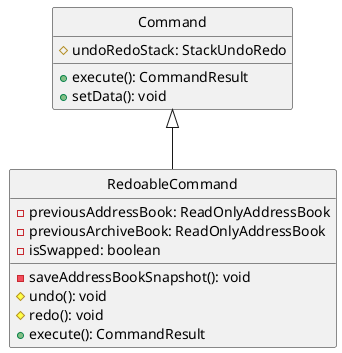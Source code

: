 @startuml
hide circle


Command <|-- RedoableCommand

class Command {
  # undoRedoStack: StackUndoRedo
  + execute(): CommandResult
  + setData(): void
}

class RedoableCommand
 {
   - previousAddressBook: ReadOnlyAddressBook
   - previousArchiveBook: ReadOnlyAddressBook
   - isSwapped: boolean
   - saveAddressBookSnapshot(): void
   # undo(): void
   # redo(): void
   + execute(): CommandResult
}
@enduml
